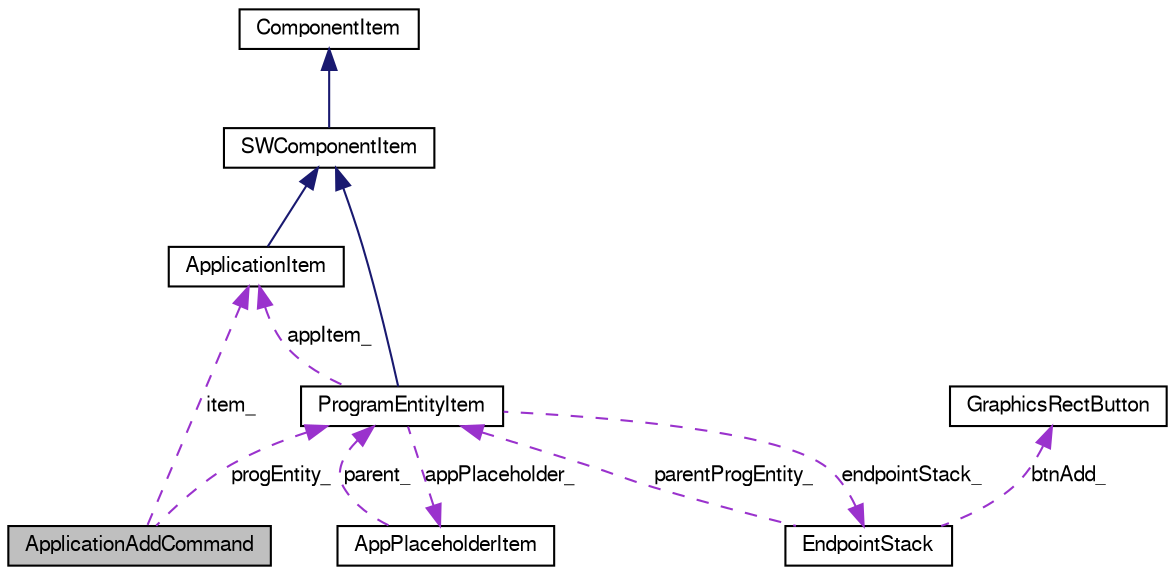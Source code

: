 digraph G
{
  bgcolor="transparent";
  edge [fontname="FreeSans",fontsize=10,labelfontname="FreeSans",labelfontsize=10];
  node [fontname="FreeSans",fontsize=10,shape=record];
  Node1 [label="ApplicationAddCommand",height=0.2,width=0.4,color="black", fillcolor="grey75", style="filled" fontcolor="black"];
  Node2 -> Node1 [dir=back,color="darkorchid3",fontsize=10,style="dashed",label="progEntity_",fontname="FreeSans"];
  Node2 [label="ProgramEntityItem",height=0.2,width=0.4,color="black",URL="$class_program_entity_item.html",tooltip="ProgramEntityItem class."];
  Node3 -> Node2 [dir=back,color="midnightblue",fontsize=10,style="solid",fontname="FreeSans"];
  Node3 [label="SWComponentItem",height=0.2,width=0.4,color="black",URL="$class_s_w_component_item.html",tooltip="SWComponentItem class."];
  Node4 -> Node3 [dir=back,color="midnightblue",fontsize=10,style="solid",fontname="FreeSans"];
  Node4 [label="ComponentItem",height=0.2,width=0.4,color="black",URL="$class_component_item.html",tooltip="ComponentItem class."];
  Node5 -> Node2 [dir=back,color="darkorchid3",fontsize=10,style="dashed",label="appItem_",fontname="FreeSans"];
  Node5 [label="ApplicationItem",height=0.2,width=0.4,color="black",URL="$class_application_item.html",tooltip="ApplicationItem class."];
  Node3 -> Node5 [dir=back,color="midnightblue",fontsize=10,style="solid",fontname="FreeSans"];
  Node6 -> Node2 [dir=back,color="darkorchid3",fontsize=10,style="dashed",label="appPlaceholder_",fontname="FreeSans"];
  Node6 [label="AppPlaceholderItem",height=0.2,width=0.4,color="black",URL="$class_app_placeholder_item.html",tooltip="AppPlaceholderItem class."];
  Node2 -> Node6 [dir=back,color="darkorchid3",fontsize=10,style="dashed",label="parent_",fontname="FreeSans"];
  Node7 -> Node2 [dir=back,color="darkorchid3",fontsize=10,style="dashed",label="endpointStack_",fontname="FreeSans"];
  Node7 [label="EndpointStack",height=0.2,width=0.4,color="black",URL="$class_endpoint_stack.html",tooltip="EndpointStack class."];
  Node2 -> Node7 [dir=back,color="darkorchid3",fontsize=10,style="dashed",label="parentProgEntity_",fontname="FreeSans"];
  Node8 -> Node7 [dir=back,color="darkorchid3",fontsize=10,style="dashed",label="btnAdd_",fontname="FreeSans"];
  Node8 [label="GraphicsRectButton",height=0.2,width=0.4,color="black",URL="$class_graphics_rect_button.html",tooltip="GraphicsRectButton class."];
  Node5 -> Node1 [dir=back,color="darkorchid3",fontsize=10,style="dashed",label="item_",fontname="FreeSans"];
}
